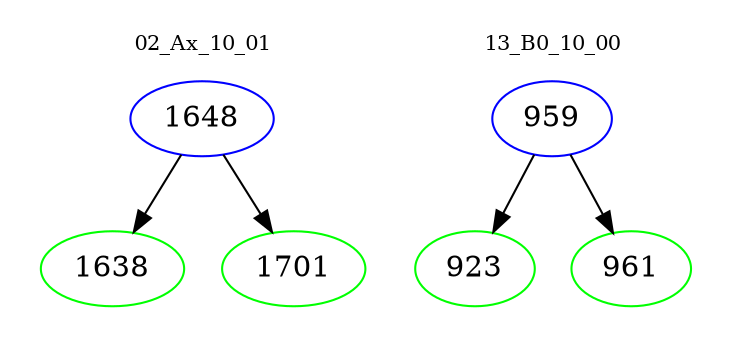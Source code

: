 digraph{
subgraph cluster_0 {
color = white
label = "02_Ax_10_01";
fontsize=10;
T0_1648 [label="1648", color="blue"]
T0_1648 -> T0_1638 [color="black"]
T0_1638 [label="1638", color="green"]
T0_1648 -> T0_1701 [color="black"]
T0_1701 [label="1701", color="green"]
}
subgraph cluster_1 {
color = white
label = "13_B0_10_00";
fontsize=10;
T1_959 [label="959", color="blue"]
T1_959 -> T1_923 [color="black"]
T1_923 [label="923", color="green"]
T1_959 -> T1_961 [color="black"]
T1_961 [label="961", color="green"]
}
}
